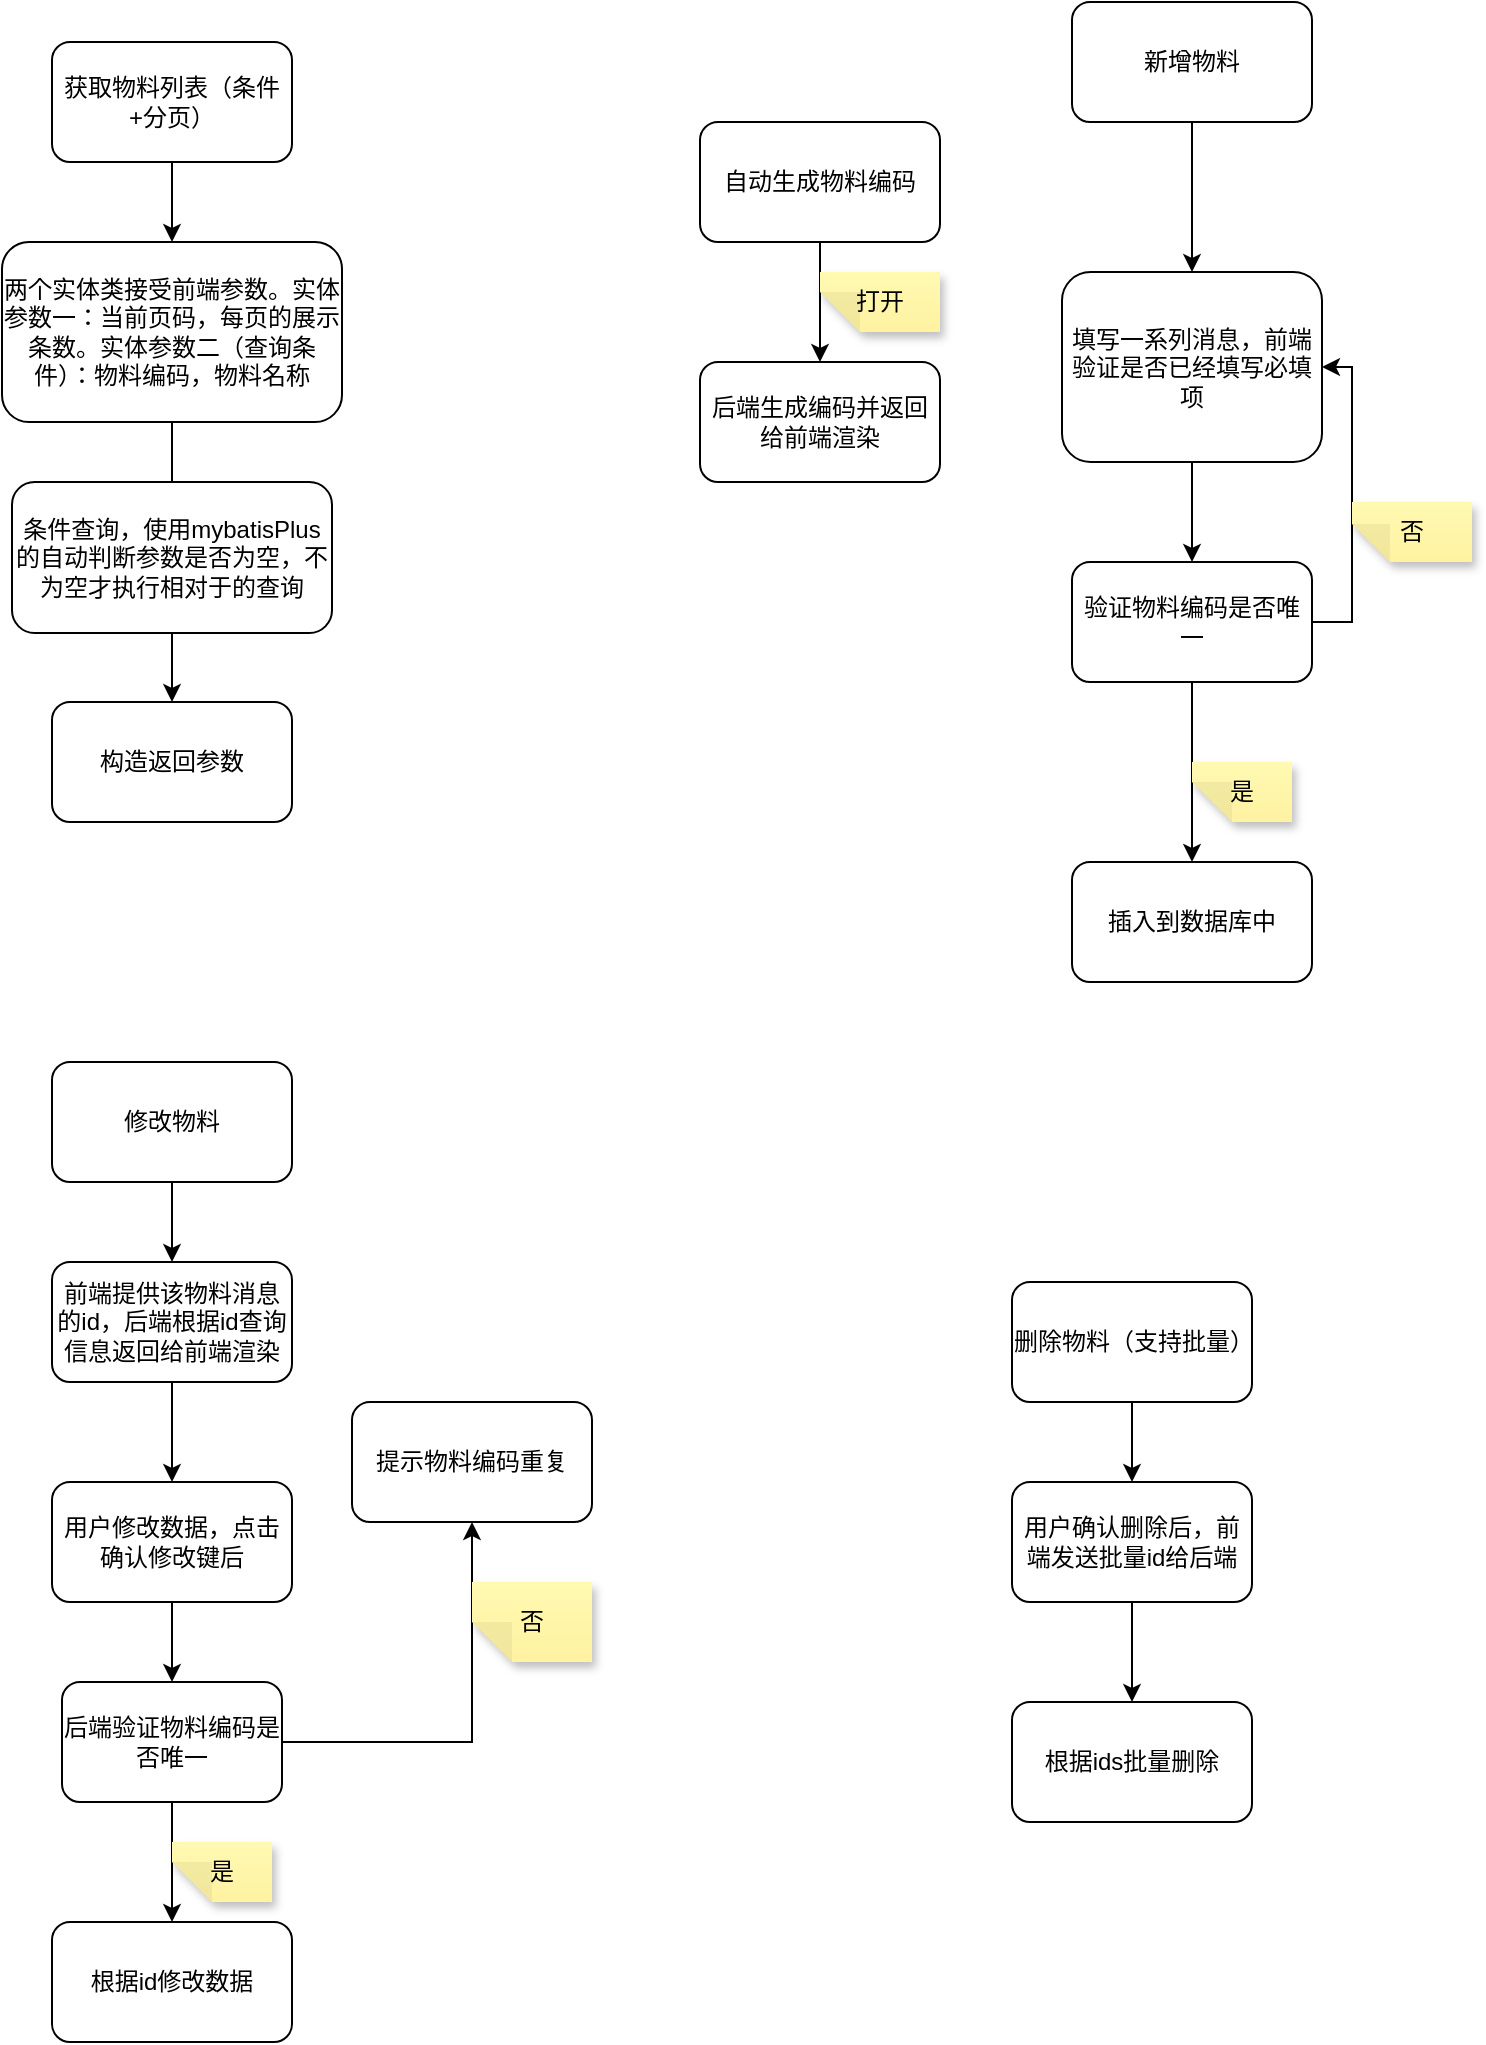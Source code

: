 <mxfile version="21.4.0" type="device">
  <diagram name="第 1 页" id="2oMLdnz3fTbLttpIWInL">
    <mxGraphModel dx="1204" dy="809" grid="1" gridSize="10" guides="1" tooltips="1" connect="1" arrows="1" fold="1" page="1" pageScale="1" pageWidth="827" pageHeight="1169" math="0" shadow="0">
      <root>
        <mxCell id="0" />
        <mxCell id="1" parent="0" />
        <mxCell id="ug5BLrvYeyJBSdmcTfPj-13" style="edgeStyle=orthogonalEdgeStyle;rounded=0;orthogonalLoop=1;jettySize=auto;html=1;exitX=0.5;exitY=1;exitDx=0;exitDy=0;entryX=0.5;entryY=0;entryDx=0;entryDy=0;" parent="1" source="ug5BLrvYeyJBSdmcTfPj-1" target="ug5BLrvYeyJBSdmcTfPj-5" edge="1">
          <mxGeometry relative="1" as="geometry" />
        </mxCell>
        <mxCell id="ug5BLrvYeyJBSdmcTfPj-1" value="获取物料列表（条件+分页）" style="rounded=1;whiteSpace=wrap;html=1;" parent="1" vertex="1">
          <mxGeometry x="90" y="210" width="120" height="60" as="geometry" />
        </mxCell>
        <mxCell id="ug5BLrvYeyJBSdmcTfPj-20" style="edgeStyle=orthogonalEdgeStyle;rounded=0;orthogonalLoop=1;jettySize=auto;html=1;exitX=0.5;exitY=1;exitDx=0;exitDy=0;" parent="1" source="ug5BLrvYeyJBSdmcTfPj-2" target="ug5BLrvYeyJBSdmcTfPj-19" edge="1">
          <mxGeometry relative="1" as="geometry" />
        </mxCell>
        <mxCell id="ug5BLrvYeyJBSdmcTfPj-2" value="新增物料" style="rounded=1;whiteSpace=wrap;html=1;" parent="1" vertex="1">
          <mxGeometry x="600" y="190" width="120" height="60" as="geometry" />
        </mxCell>
        <mxCell id="ug5BLrvYeyJBSdmcTfPj-33" value="" style="edgeStyle=orthogonalEdgeStyle;rounded=0;orthogonalLoop=1;jettySize=auto;html=1;" parent="1" source="ug5BLrvYeyJBSdmcTfPj-3" target="ug5BLrvYeyJBSdmcTfPj-32" edge="1">
          <mxGeometry relative="1" as="geometry" />
        </mxCell>
        <mxCell id="ug5BLrvYeyJBSdmcTfPj-3" value="修改物料" style="rounded=1;whiteSpace=wrap;html=1;" parent="1" vertex="1">
          <mxGeometry x="90" y="720" width="120" height="60" as="geometry" />
        </mxCell>
        <mxCell id="ug5BLrvYeyJBSdmcTfPj-51" value="" style="edgeStyle=orthogonalEdgeStyle;rounded=0;orthogonalLoop=1;jettySize=auto;html=1;" parent="1" source="ug5BLrvYeyJBSdmcTfPj-4" target="ug5BLrvYeyJBSdmcTfPj-50" edge="1">
          <mxGeometry relative="1" as="geometry" />
        </mxCell>
        <mxCell id="ug5BLrvYeyJBSdmcTfPj-4" value="删除物料（支持批量）" style="rounded=1;whiteSpace=wrap;html=1;" parent="1" vertex="1">
          <mxGeometry x="570" y="830" width="120" height="60" as="geometry" />
        </mxCell>
        <mxCell id="ug5BLrvYeyJBSdmcTfPj-14" style="edgeStyle=orthogonalEdgeStyle;rounded=0;orthogonalLoop=1;jettySize=auto;html=1;exitX=0.5;exitY=1;exitDx=0;exitDy=0;entryX=0.5;entryY=0;entryDx=0;entryDy=0;" parent="1" source="ug5BLrvYeyJBSdmcTfPj-5" target="ug5BLrvYeyJBSdmcTfPj-10" edge="1">
          <mxGeometry relative="1" as="geometry">
            <mxPoint x="150" y="450" as="targetPoint" />
            <Array as="points">
              <mxPoint x="150" y="460" />
            </Array>
          </mxGeometry>
        </mxCell>
        <mxCell id="ug5BLrvYeyJBSdmcTfPj-5" value="两个实体类接受前端参数。实体参数一：当前页码，每页的展示条数。实体参数二（查询条件）：物料编码，物料名称" style="rounded=1;whiteSpace=wrap;html=1;" parent="1" vertex="1">
          <mxGeometry x="65" y="310" width="170" height="90" as="geometry" />
        </mxCell>
        <mxCell id="ug5BLrvYeyJBSdmcTfPj-15" style="edgeStyle=orthogonalEdgeStyle;rounded=0;orthogonalLoop=1;jettySize=auto;html=1;exitX=0.5;exitY=1;exitDx=0;exitDy=0;entryX=0.5;entryY=0;entryDx=0;entryDy=0;" parent="1" source="ug5BLrvYeyJBSdmcTfPj-10" target="ug5BLrvYeyJBSdmcTfPj-12" edge="1">
          <mxGeometry relative="1" as="geometry" />
        </mxCell>
        <mxCell id="ug5BLrvYeyJBSdmcTfPj-10" value="条件查询，使用mybatisPlus的自动判断参数是否为空，不为空才执行相对于的查询" style="rounded=1;whiteSpace=wrap;html=1;" parent="1" vertex="1">
          <mxGeometry x="70" y="430" width="160" height="75.5" as="geometry" />
        </mxCell>
        <mxCell id="ug5BLrvYeyJBSdmcTfPj-12" value="构造返回参数" style="rounded=1;whiteSpace=wrap;html=1;" parent="1" vertex="1">
          <mxGeometry x="90" y="540" width="120" height="60" as="geometry" />
        </mxCell>
        <mxCell id="ug5BLrvYeyJBSdmcTfPj-18" style="edgeStyle=orthogonalEdgeStyle;rounded=0;orthogonalLoop=1;jettySize=auto;html=1;exitX=0.5;exitY=1;exitDx=0;exitDy=0;entryX=0.5;entryY=0;entryDx=0;entryDy=0;" parent="1" source="ug5BLrvYeyJBSdmcTfPj-16" target="ug5BLrvYeyJBSdmcTfPj-17" edge="1">
          <mxGeometry relative="1" as="geometry" />
        </mxCell>
        <mxCell id="ug5BLrvYeyJBSdmcTfPj-16" value="自动生成物料编码" style="rounded=1;whiteSpace=wrap;html=1;" parent="1" vertex="1">
          <mxGeometry x="414" y="250" width="120" height="60" as="geometry" />
        </mxCell>
        <mxCell id="ug5BLrvYeyJBSdmcTfPj-17" value="后端生成编码并返回给前端渲染" style="rounded=1;whiteSpace=wrap;html=1;" parent="1" vertex="1">
          <mxGeometry x="414" y="370" width="120" height="60" as="geometry" />
        </mxCell>
        <mxCell id="ug5BLrvYeyJBSdmcTfPj-22" value="" style="edgeStyle=orthogonalEdgeStyle;rounded=0;orthogonalLoop=1;jettySize=auto;html=1;" parent="1" source="ug5BLrvYeyJBSdmcTfPj-19" target="ug5BLrvYeyJBSdmcTfPj-21" edge="1">
          <mxGeometry relative="1" as="geometry" />
        </mxCell>
        <mxCell id="ug5BLrvYeyJBSdmcTfPj-19" value="填写一系列消息，前端验证是否已经填写必填项" style="rounded=1;whiteSpace=wrap;html=1;" parent="1" vertex="1">
          <mxGeometry x="595" y="325" width="130" height="95" as="geometry" />
        </mxCell>
        <mxCell id="ug5BLrvYeyJBSdmcTfPj-23" style="edgeStyle=orthogonalEdgeStyle;rounded=0;orthogonalLoop=1;jettySize=auto;html=1;exitX=1;exitY=0.5;exitDx=0;exitDy=0;entryX=1;entryY=0.5;entryDx=0;entryDy=0;" parent="1" source="ug5BLrvYeyJBSdmcTfPj-21" target="ug5BLrvYeyJBSdmcTfPj-19" edge="1">
          <mxGeometry relative="1" as="geometry" />
        </mxCell>
        <mxCell id="ug5BLrvYeyJBSdmcTfPj-27" value="" style="edgeStyle=orthogonalEdgeStyle;rounded=0;orthogonalLoop=1;jettySize=auto;html=1;" parent="1" source="ug5BLrvYeyJBSdmcTfPj-21" target="ug5BLrvYeyJBSdmcTfPj-26" edge="1">
          <mxGeometry relative="1" as="geometry" />
        </mxCell>
        <mxCell id="ug5BLrvYeyJBSdmcTfPj-21" value="验证物料编码是否唯一" style="whiteSpace=wrap;html=1;rounded=1;" parent="1" vertex="1">
          <mxGeometry x="600" y="470" width="120" height="60" as="geometry" />
        </mxCell>
        <mxCell id="ug5BLrvYeyJBSdmcTfPj-25" value="否" style="shape=note;whiteSpace=wrap;html=1;backgroundOutline=1;fontColor=#000000;darkOpacity=0.05;fillColor=#FFF9B2;strokeColor=none;fillStyle=solid;direction=west;gradientDirection=north;gradientColor=#FFF2A1;shadow=1;size=19;pointerEvents=1;" parent="1" vertex="1">
          <mxGeometry x="740" y="440" width="60" height="30" as="geometry" />
        </mxCell>
        <mxCell id="ug5BLrvYeyJBSdmcTfPj-26" value="插入到数据库中" style="whiteSpace=wrap;html=1;rounded=1;" parent="1" vertex="1">
          <mxGeometry x="600" y="620" width="120" height="60" as="geometry" />
        </mxCell>
        <mxCell id="ug5BLrvYeyJBSdmcTfPj-28" value="是" style="shape=note;whiteSpace=wrap;html=1;backgroundOutline=1;fontColor=#000000;darkOpacity=0.05;fillColor=#FFF9B2;strokeColor=none;fillStyle=solid;direction=west;gradientDirection=north;gradientColor=#FFF2A1;shadow=1;size=20;pointerEvents=1;" parent="1" vertex="1">
          <mxGeometry x="660" y="570" width="50" height="30" as="geometry" />
        </mxCell>
        <mxCell id="ug5BLrvYeyJBSdmcTfPj-31" value="打开" style="shape=note;whiteSpace=wrap;html=1;backgroundOutline=1;fontColor=#000000;darkOpacity=0.05;fillColor=#FFF9B2;strokeColor=none;fillStyle=solid;direction=west;gradientDirection=north;gradientColor=#FFF2A1;shadow=1;size=20;pointerEvents=1;" parent="1" vertex="1">
          <mxGeometry x="474" y="325" width="60" height="30" as="geometry" />
        </mxCell>
        <mxCell id="ug5BLrvYeyJBSdmcTfPj-36" value="" style="edgeStyle=orthogonalEdgeStyle;rounded=0;orthogonalLoop=1;jettySize=auto;html=1;" parent="1" source="ug5BLrvYeyJBSdmcTfPj-32" target="ug5BLrvYeyJBSdmcTfPj-35" edge="1">
          <mxGeometry relative="1" as="geometry" />
        </mxCell>
        <mxCell id="ug5BLrvYeyJBSdmcTfPj-32" value="前端提供该物料消息的id，后端根据id查询信息返回给前端渲染" style="whiteSpace=wrap;html=1;rounded=1;" parent="1" vertex="1">
          <mxGeometry x="90" y="820" width="120" height="60" as="geometry" />
        </mxCell>
        <mxCell id="ug5BLrvYeyJBSdmcTfPj-38" value="" style="edgeStyle=orthogonalEdgeStyle;rounded=0;orthogonalLoop=1;jettySize=auto;html=1;" parent="1" source="ug5BLrvYeyJBSdmcTfPj-35" target="ug5BLrvYeyJBSdmcTfPj-37" edge="1">
          <mxGeometry relative="1" as="geometry" />
        </mxCell>
        <mxCell id="ug5BLrvYeyJBSdmcTfPj-35" value="用户修改数据，点击确认修改键后" style="whiteSpace=wrap;html=1;rounded=1;" parent="1" vertex="1">
          <mxGeometry x="90" y="930" width="120" height="60" as="geometry" />
        </mxCell>
        <mxCell id="ug5BLrvYeyJBSdmcTfPj-42" style="edgeStyle=orthogonalEdgeStyle;rounded=0;orthogonalLoop=1;jettySize=auto;html=1;entryX=0.5;entryY=1;entryDx=0;entryDy=0;" parent="1" source="ug5BLrvYeyJBSdmcTfPj-37" target="ug5BLrvYeyJBSdmcTfPj-41" edge="1">
          <mxGeometry relative="1" as="geometry" />
        </mxCell>
        <mxCell id="ug5BLrvYeyJBSdmcTfPj-48" value="" style="edgeStyle=orthogonalEdgeStyle;rounded=0;orthogonalLoop=1;jettySize=auto;html=1;" parent="1" source="ug5BLrvYeyJBSdmcTfPj-37" target="ug5BLrvYeyJBSdmcTfPj-47" edge="1">
          <mxGeometry relative="1" as="geometry" />
        </mxCell>
        <mxCell id="ug5BLrvYeyJBSdmcTfPj-37" value="后端验证物料编码是否唯一" style="whiteSpace=wrap;html=1;rounded=1;" parent="1" vertex="1">
          <mxGeometry x="95" y="1030" width="110" height="60" as="geometry" />
        </mxCell>
        <mxCell id="ug5BLrvYeyJBSdmcTfPj-41" value="提示物料编码重复" style="rounded=1;whiteSpace=wrap;html=1;" parent="1" vertex="1">
          <mxGeometry x="240" y="890" width="120" height="60" as="geometry" />
        </mxCell>
        <mxCell id="ug5BLrvYeyJBSdmcTfPj-46" value="否" style="shape=note;whiteSpace=wrap;html=1;backgroundOutline=1;fontColor=#000000;darkOpacity=0.05;fillColor=#FFF9B2;strokeColor=none;fillStyle=solid;direction=west;gradientDirection=north;gradientColor=#FFF2A1;shadow=1;size=20;pointerEvents=1;" parent="1" vertex="1">
          <mxGeometry x="300" y="980" width="60" height="40" as="geometry" />
        </mxCell>
        <mxCell id="ug5BLrvYeyJBSdmcTfPj-47" value="根据id修改数据" style="whiteSpace=wrap;html=1;rounded=1;" parent="1" vertex="1">
          <mxGeometry x="90" y="1150" width="120" height="60" as="geometry" />
        </mxCell>
        <mxCell id="ug5BLrvYeyJBSdmcTfPj-49" value="是" style="shape=note;whiteSpace=wrap;html=1;backgroundOutline=1;fontColor=#000000;darkOpacity=0.05;fillColor=#FFF9B2;strokeColor=none;fillStyle=solid;direction=west;gradientDirection=north;gradientColor=#FFF2A1;shadow=1;size=20;pointerEvents=1;" parent="1" vertex="1">
          <mxGeometry x="150" y="1110" width="50" height="30" as="geometry" />
        </mxCell>
        <mxCell id="ug5BLrvYeyJBSdmcTfPj-53" value="" style="edgeStyle=orthogonalEdgeStyle;rounded=0;orthogonalLoop=1;jettySize=auto;html=1;" parent="1" source="ug5BLrvYeyJBSdmcTfPj-50" target="ug5BLrvYeyJBSdmcTfPj-52" edge="1">
          <mxGeometry relative="1" as="geometry" />
        </mxCell>
        <mxCell id="ug5BLrvYeyJBSdmcTfPj-50" value="用户确认删除后，前端发送批量id给后端" style="whiteSpace=wrap;html=1;rounded=1;" parent="1" vertex="1">
          <mxGeometry x="570" y="930" width="120" height="60" as="geometry" />
        </mxCell>
        <mxCell id="ug5BLrvYeyJBSdmcTfPj-52" value="根据ids批量删除" style="whiteSpace=wrap;html=1;rounded=1;" parent="1" vertex="1">
          <mxGeometry x="570" y="1040" width="120" height="60" as="geometry" />
        </mxCell>
      </root>
    </mxGraphModel>
  </diagram>
</mxfile>
